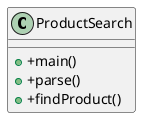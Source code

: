 @startuml
'https://plantuml.com/class-diagram

class ProductSearch
{
    + +main()
    + +parse()
    + +findProduct()
}

@enduml